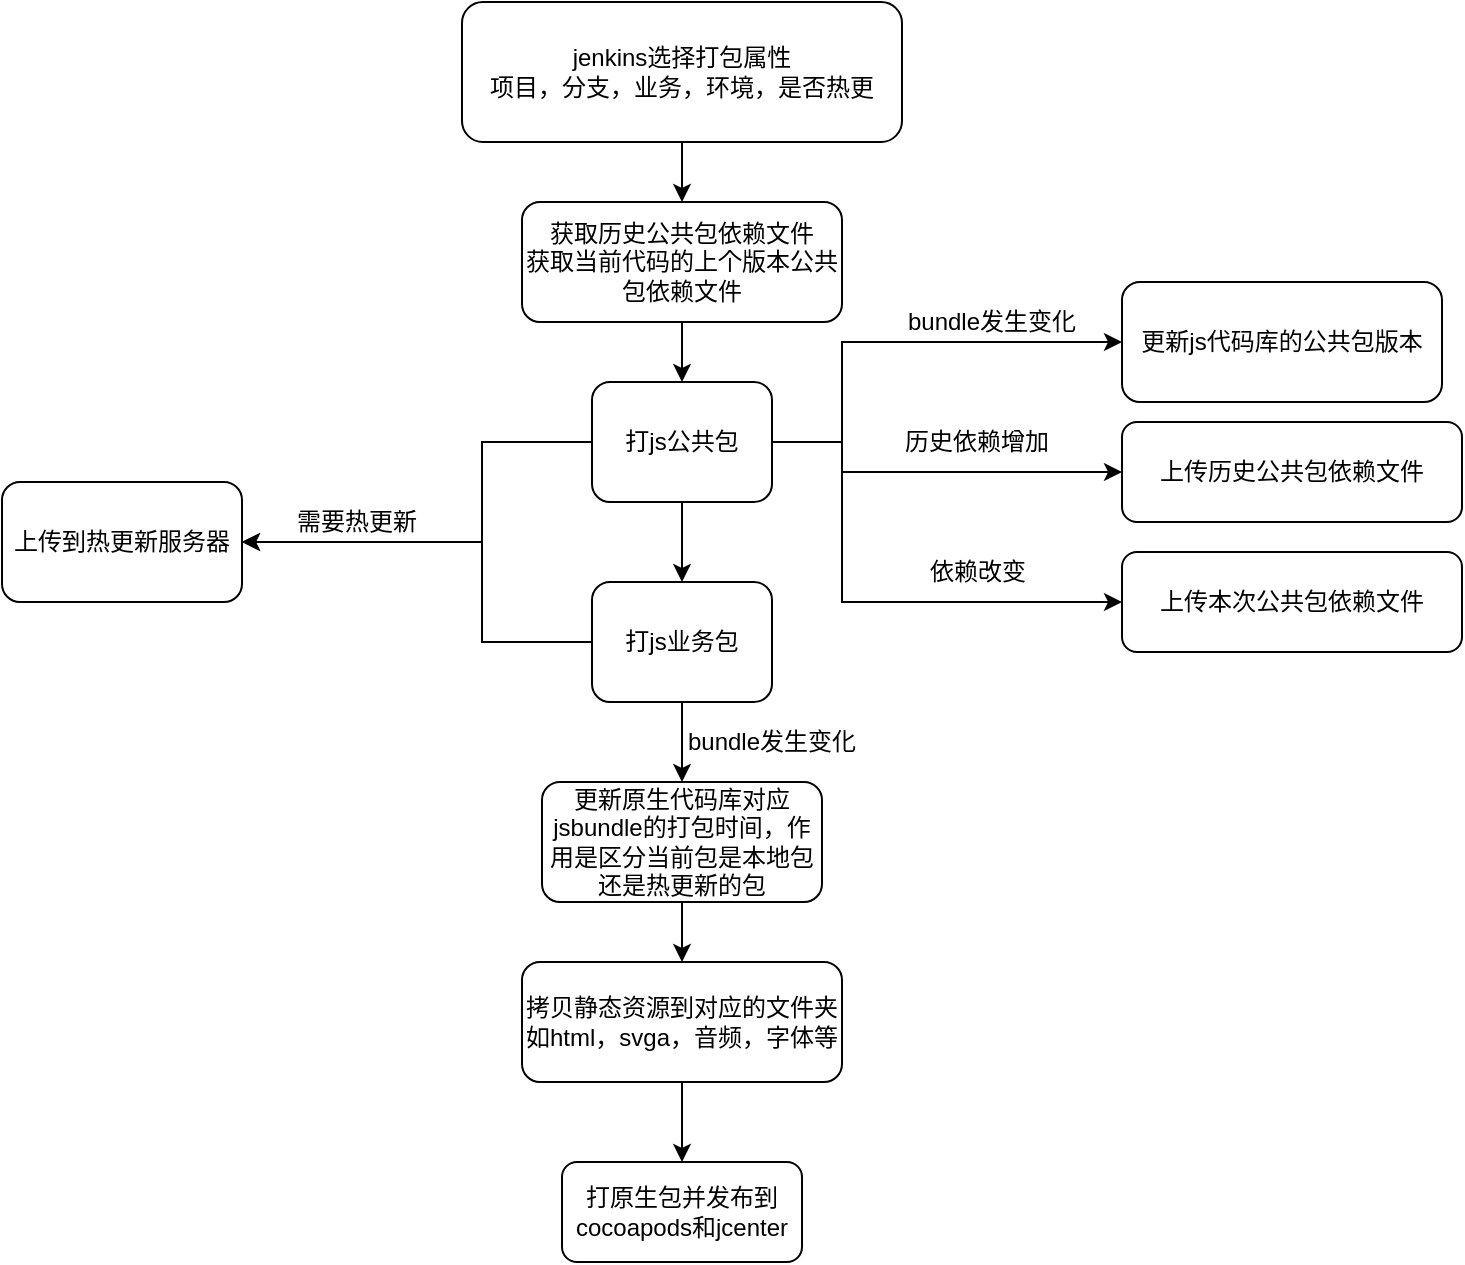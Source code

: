 <mxfile version="14.0.1" type="github">
  <diagram id="Horw-Q6wD5Wa3_21x4yh" name="Page-1">
    <mxGraphModel dx="994" dy="770" grid="1" gridSize="10" guides="1" tooltips="1" connect="1" arrows="1" fold="1" page="1" pageScale="1" pageWidth="827" pageHeight="1169" math="0" shadow="0">
      <root>
        <mxCell id="0" />
        <mxCell id="1" parent="0" />
        <mxCell id="PvbaWDzWZbeZz1wmd4CI-15" value="" style="edgeStyle=orthogonalEdgeStyle;rounded=0;orthogonalLoop=1;jettySize=auto;html=1;" edge="1" parent="1" source="PvbaWDzWZbeZz1wmd4CI-1" target="PvbaWDzWZbeZz1wmd4CI-5">
          <mxGeometry relative="1" as="geometry" />
        </mxCell>
        <mxCell id="PvbaWDzWZbeZz1wmd4CI-1" value="jenkins选择打包属性&lt;br&gt;项目，分支，业务，环境，是否热更" style="rounded=1;whiteSpace=wrap;html=1;" vertex="1" parent="1">
          <mxGeometry x="290" y="250" width="220" height="70" as="geometry" />
        </mxCell>
        <mxCell id="PvbaWDzWZbeZz1wmd4CI-8" value="" style="edgeStyle=orthogonalEdgeStyle;rounded=0;orthogonalLoop=1;jettySize=auto;html=1;entryX=0;entryY=0.5;entryDx=0;entryDy=0;" edge="1" parent="1" source="PvbaWDzWZbeZz1wmd4CI-2" target="PvbaWDzWZbeZz1wmd4CI-7">
          <mxGeometry relative="1" as="geometry">
            <Array as="points">
              <mxPoint x="480" y="470" />
              <mxPoint x="480" y="550" />
            </Array>
          </mxGeometry>
        </mxCell>
        <mxCell id="PvbaWDzWZbeZz1wmd4CI-10" style="edgeStyle=orthogonalEdgeStyle;rounded=0;orthogonalLoop=1;jettySize=auto;html=1;entryX=0;entryY=0.5;entryDx=0;entryDy=0;" edge="1" parent="1" source="PvbaWDzWZbeZz1wmd4CI-2" target="PvbaWDzWZbeZz1wmd4CI-4">
          <mxGeometry relative="1" as="geometry">
            <Array as="points">
              <mxPoint x="480" y="470" />
              <mxPoint x="480" y="485" />
            </Array>
          </mxGeometry>
        </mxCell>
        <mxCell id="PvbaWDzWZbeZz1wmd4CI-19" value="" style="edgeStyle=orthogonalEdgeStyle;rounded=0;orthogonalLoop=1;jettySize=auto;html=1;" edge="1" parent="1" source="PvbaWDzWZbeZz1wmd4CI-2" target="PvbaWDzWZbeZz1wmd4CI-6">
          <mxGeometry relative="1" as="geometry">
            <Array as="points">
              <mxPoint x="300" y="470" />
              <mxPoint x="300" y="520" />
            </Array>
          </mxGeometry>
        </mxCell>
        <mxCell id="PvbaWDzWZbeZz1wmd4CI-23" value="" style="edgeStyle=orthogonalEdgeStyle;rounded=0;orthogonalLoop=1;jettySize=auto;html=1;" edge="1" parent="1" source="PvbaWDzWZbeZz1wmd4CI-2" target="PvbaWDzWZbeZz1wmd4CI-21">
          <mxGeometry relative="1" as="geometry" />
        </mxCell>
        <mxCell id="PvbaWDzWZbeZz1wmd4CI-2" value="打js公共包" style="rounded=1;whiteSpace=wrap;html=1;" vertex="1" parent="1">
          <mxGeometry x="355" y="440" width="90" height="60" as="geometry" />
        </mxCell>
        <mxCell id="PvbaWDzWZbeZz1wmd4CI-4" value="上传历史公共包依赖文件" style="rounded=1;whiteSpace=wrap;html=1;" vertex="1" parent="1">
          <mxGeometry x="620" y="460" width="170" height="50" as="geometry" />
        </mxCell>
        <mxCell id="PvbaWDzWZbeZz1wmd4CI-16" value="" style="edgeStyle=orthogonalEdgeStyle;rounded=0;orthogonalLoop=1;jettySize=auto;html=1;" edge="1" parent="1" source="PvbaWDzWZbeZz1wmd4CI-5" target="PvbaWDzWZbeZz1wmd4CI-2">
          <mxGeometry relative="1" as="geometry" />
        </mxCell>
        <mxCell id="PvbaWDzWZbeZz1wmd4CI-5" value="获取历史公共包依赖文件&lt;br&gt;获取当前代码的上个版本公共包依赖文件" style="rounded=1;whiteSpace=wrap;html=1;" vertex="1" parent="1">
          <mxGeometry x="320" y="350" width="160" height="60" as="geometry" />
        </mxCell>
        <mxCell id="PvbaWDzWZbeZz1wmd4CI-6" value="上传到热更新服务器" style="rounded=1;whiteSpace=wrap;html=1;" vertex="1" parent="1">
          <mxGeometry x="60" y="490" width="120" height="60" as="geometry" />
        </mxCell>
        <mxCell id="PvbaWDzWZbeZz1wmd4CI-7" value="上传本次公共包依赖文件" style="rounded=1;whiteSpace=wrap;html=1;" vertex="1" parent="1">
          <mxGeometry x="620" y="525" width="170" height="50" as="geometry" />
        </mxCell>
        <mxCell id="PvbaWDzWZbeZz1wmd4CI-12" value="历史依赖增加" style="text;html=1;strokeColor=none;fillColor=none;align=center;verticalAlign=middle;whiteSpace=wrap;rounded=0;" vertex="1" parent="1">
          <mxGeometry x="510" y="460" width="75" height="20" as="geometry" />
        </mxCell>
        <mxCell id="PvbaWDzWZbeZz1wmd4CI-13" value="依赖改变" style="text;html=1;strokeColor=none;fillColor=none;align=center;verticalAlign=middle;whiteSpace=wrap;rounded=0;" vertex="1" parent="1">
          <mxGeometry x="507.5" y="525" width="80" height="20" as="geometry" />
        </mxCell>
        <mxCell id="PvbaWDzWZbeZz1wmd4CI-22" style="edgeStyle=orthogonalEdgeStyle;rounded=0;orthogonalLoop=1;jettySize=auto;html=1;entryX=1;entryY=0.5;entryDx=0;entryDy=0;" edge="1" parent="1" source="PvbaWDzWZbeZz1wmd4CI-21" target="PvbaWDzWZbeZz1wmd4CI-6">
          <mxGeometry relative="1" as="geometry">
            <Array as="points">
              <mxPoint x="300" y="570" />
              <mxPoint x="300" y="520" />
              <mxPoint x="300" y="520" />
            </Array>
          </mxGeometry>
        </mxCell>
        <mxCell id="PvbaWDzWZbeZz1wmd4CI-47" value="" style="edgeStyle=orthogonalEdgeStyle;rounded=0;orthogonalLoop=1;jettySize=auto;html=1;" edge="1" parent="1" source="PvbaWDzWZbeZz1wmd4CI-21" target="PvbaWDzWZbeZz1wmd4CI-27">
          <mxGeometry relative="1" as="geometry" />
        </mxCell>
        <mxCell id="PvbaWDzWZbeZz1wmd4CI-21" value="打js业务包" style="rounded=1;whiteSpace=wrap;html=1;" vertex="1" parent="1">
          <mxGeometry x="355" y="540" width="90" height="60" as="geometry" />
        </mxCell>
        <mxCell id="PvbaWDzWZbeZz1wmd4CI-24" value="需要热更新" style="text;html=1;strokeColor=none;fillColor=none;align=center;verticalAlign=middle;whiteSpace=wrap;rounded=0;" vertex="1" parent="1">
          <mxGeometry x="200" y="500" width="75" height="20" as="geometry" />
        </mxCell>
        <mxCell id="PvbaWDzWZbeZz1wmd4CI-25" style="edgeStyle=orthogonalEdgeStyle;rounded=0;orthogonalLoop=1;jettySize=auto;html=1;exitX=0.5;exitY=1;exitDx=0;exitDy=0;" edge="1" parent="1" source="PvbaWDzWZbeZz1wmd4CI-13" target="PvbaWDzWZbeZz1wmd4CI-13">
          <mxGeometry relative="1" as="geometry" />
        </mxCell>
        <mxCell id="PvbaWDzWZbeZz1wmd4CI-26" style="edgeStyle=orthogonalEdgeStyle;rounded=0;orthogonalLoop=1;jettySize=auto;html=1;exitX=0.5;exitY=1;exitDx=0;exitDy=0;" edge="1" parent="1" source="PvbaWDzWZbeZz1wmd4CI-6" target="PvbaWDzWZbeZz1wmd4CI-6">
          <mxGeometry relative="1" as="geometry" />
        </mxCell>
        <mxCell id="PvbaWDzWZbeZz1wmd4CI-49" value="" style="edgeStyle=orthogonalEdgeStyle;rounded=0;orthogonalLoop=1;jettySize=auto;html=1;" edge="1" parent="1" source="PvbaWDzWZbeZz1wmd4CI-27" target="PvbaWDzWZbeZz1wmd4CI-48">
          <mxGeometry relative="1" as="geometry" />
        </mxCell>
        <mxCell id="PvbaWDzWZbeZz1wmd4CI-27" value="更新原生代码库对应jsbundle的打包时间，作用是区分当前包是本地包还是热更新的包" style="rounded=1;whiteSpace=wrap;html=1;" vertex="1" parent="1">
          <mxGeometry x="330" y="640" width="140" height="60" as="geometry" />
        </mxCell>
        <mxCell id="PvbaWDzWZbeZz1wmd4CI-35" value="bundle发生变化" style="text;html=1;strokeColor=none;fillColor=none;align=center;verticalAlign=middle;whiteSpace=wrap;rounded=0;" vertex="1" parent="1">
          <mxGeometry x="400" y="610" width="90" height="20" as="geometry" />
        </mxCell>
        <mxCell id="PvbaWDzWZbeZz1wmd4CI-36" style="edgeStyle=orthogonalEdgeStyle;rounded=0;orthogonalLoop=1;jettySize=auto;html=1;entryX=0;entryY=0.5;entryDx=0;entryDy=0;" edge="1" parent="1" target="PvbaWDzWZbeZz1wmd4CI-37">
          <mxGeometry relative="1" as="geometry">
            <mxPoint x="445" y="470" as="sourcePoint" />
            <mxPoint x="620" y="445" as="targetPoint" />
            <Array as="points">
              <mxPoint x="480" y="470" />
              <mxPoint x="480" y="420" />
              <mxPoint x="620" y="420" />
            </Array>
          </mxGeometry>
        </mxCell>
        <mxCell id="PvbaWDzWZbeZz1wmd4CI-37" value="更新js代码库的公共包版本" style="rounded=1;whiteSpace=wrap;html=1;" vertex="1" parent="1">
          <mxGeometry x="620" y="390" width="160" height="60" as="geometry" />
        </mxCell>
        <mxCell id="PvbaWDzWZbeZz1wmd4CI-40" value="bundle发生变化" style="text;html=1;strokeColor=none;fillColor=none;align=center;verticalAlign=middle;whiteSpace=wrap;rounded=0;" vertex="1" parent="1">
          <mxGeometry x="510" y="400" width="90" height="20" as="geometry" />
        </mxCell>
        <mxCell id="PvbaWDzWZbeZz1wmd4CI-51" value="" style="edgeStyle=orthogonalEdgeStyle;rounded=0;orthogonalLoop=1;jettySize=auto;html=1;" edge="1" parent="1" source="PvbaWDzWZbeZz1wmd4CI-48" target="PvbaWDzWZbeZz1wmd4CI-50">
          <mxGeometry relative="1" as="geometry" />
        </mxCell>
        <mxCell id="PvbaWDzWZbeZz1wmd4CI-48" value="拷贝静态资源到对应的文件夹&lt;br&gt;如html，svga，音频，字体等" style="rounded=1;whiteSpace=wrap;html=1;" vertex="1" parent="1">
          <mxGeometry x="320" y="730" width="160" height="60" as="geometry" />
        </mxCell>
        <mxCell id="PvbaWDzWZbeZz1wmd4CI-50" value="打原生包并发布到cocoapods和jcenter" style="whiteSpace=wrap;html=1;rounded=1;" vertex="1" parent="1">
          <mxGeometry x="340" y="830" width="120" height="50" as="geometry" />
        </mxCell>
      </root>
    </mxGraphModel>
  </diagram>
</mxfile>
